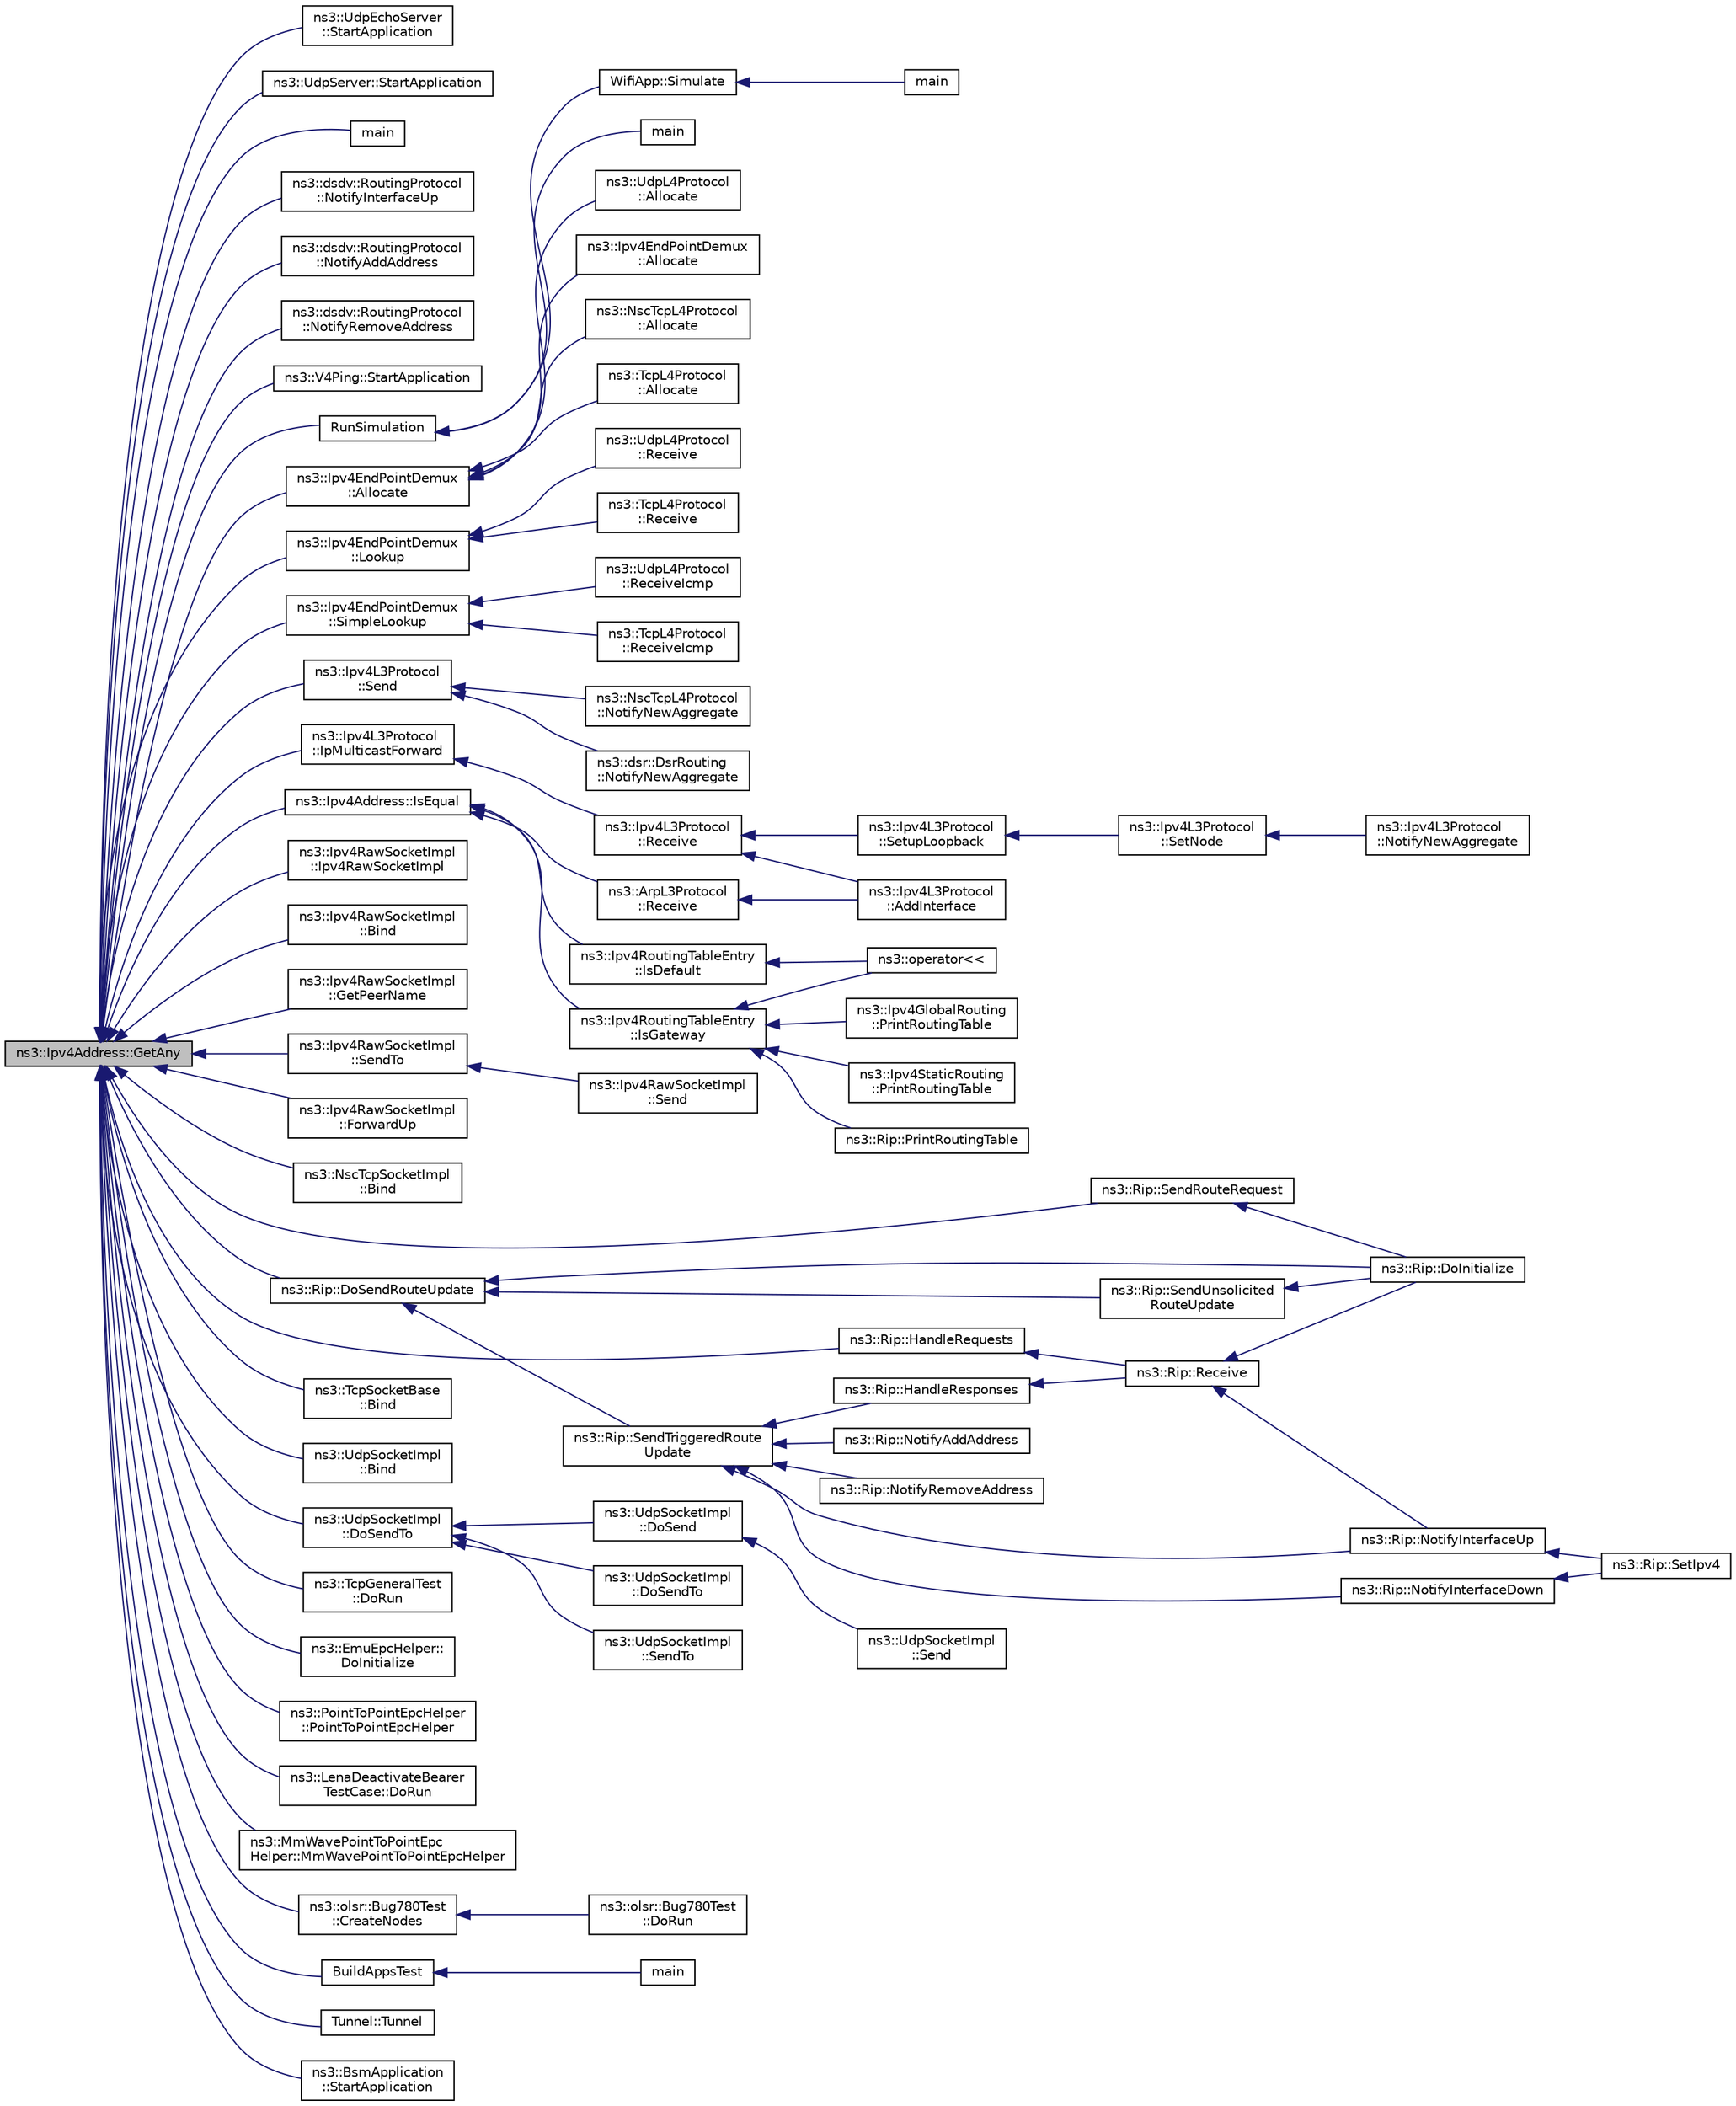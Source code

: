 digraph "ns3::Ipv4Address::GetAny"
{
  edge [fontname="Helvetica",fontsize="10",labelfontname="Helvetica",labelfontsize="10"];
  node [fontname="Helvetica",fontsize="10",shape=record];
  rankdir="LR";
  Node1 [label="ns3::Ipv4Address::GetAny",height=0.2,width=0.4,color="black", fillcolor="grey75", style="filled", fontcolor="black"];
  Node1 -> Node2 [dir="back",color="midnightblue",fontsize="10",style="solid"];
  Node2 [label="ns3::UdpEchoServer\l::StartApplication",height=0.2,width=0.4,color="black", fillcolor="white", style="filled",URL="$df/dc8/classns3_1_1UdpEchoServer.html#a4c90329af8d6524862467808c3023786",tooltip="Application specific startup code. "];
  Node1 -> Node3 [dir="back",color="midnightblue",fontsize="10",style="solid"];
  Node3 [label="ns3::UdpServer::StartApplication",height=0.2,width=0.4,color="black", fillcolor="white", style="filled",URL="$d0/d90/classns3_1_1UdpServer.html#a784bd9b3274fc411c042b3502dacb3fa",tooltip="Application specific startup code. "];
  Node1 -> Node4 [dir="back",color="midnightblue",fontsize="10",style="solid"];
  Node4 [label="main",height=0.2,width=0.4,color="black", fillcolor="white", style="filled",URL="$d0/d88/csma-bridge-one-hop_8cc.html#a0ddf1224851353fc92bfbff6f499fa97"];
  Node1 -> Node5 [dir="back",color="midnightblue",fontsize="10",style="solid"];
  Node5 [label="ns3::dsdv::RoutingProtocol\l::NotifyInterfaceUp",height=0.2,width=0.4,color="black", fillcolor="white", style="filled",URL="$de/dca/classns3_1_1dsdv_1_1RoutingProtocol.html#a9a3edd95b3a0714d5aff5293e96883d2"];
  Node1 -> Node6 [dir="back",color="midnightblue",fontsize="10",style="solid"];
  Node6 [label="ns3::dsdv::RoutingProtocol\l::NotifyAddAddress",height=0.2,width=0.4,color="black", fillcolor="white", style="filled",URL="$de/dca/classns3_1_1dsdv_1_1RoutingProtocol.html#aaf6b464336448d3cf4e6370b00943253"];
  Node1 -> Node7 [dir="back",color="midnightblue",fontsize="10",style="solid"];
  Node7 [label="ns3::dsdv::RoutingProtocol\l::NotifyRemoveAddress",height=0.2,width=0.4,color="black", fillcolor="white", style="filled",URL="$de/dca/classns3_1_1dsdv_1_1RoutingProtocol.html#a27292ecea0925d440a272b57f1b96aab"];
  Node1 -> Node8 [dir="back",color="midnightblue",fontsize="10",style="solid"];
  Node8 [label="ns3::V4Ping::StartApplication",height=0.2,width=0.4,color="black", fillcolor="white", style="filled",URL="$d3/da5/classns3_1_1V4Ping.html#ac5176e135c81f0764bcd560c7fc71390",tooltip="Application specific startup code. "];
  Node1 -> Node9 [dir="back",color="midnightblue",fontsize="10",style="solid"];
  Node9 [label="RunSimulation",height=0.2,width=0.4,color="black", fillcolor="white", style="filled",URL="$d9/d41/main-simple_8cc.html#aae4a035f2107d100249164fe508bac66"];
  Node9 -> Node10 [dir="back",color="midnightblue",fontsize="10",style="solid"];
  Node10 [label="main",height=0.2,width=0.4,color="black", fillcolor="white", style="filled",URL="$d9/d41/main-simple_8cc.html#a0ddf1224851353fc92bfbff6f499fa97"];
  Node9 -> Node11 [dir="back",color="midnightblue",fontsize="10",style="solid"];
  Node11 [label="WifiApp::Simulate",height=0.2,width=0.4,color="black", fillcolor="white", style="filled",URL="$db/dbc/classWifiApp.html#a3a95c7b7e96a5c40810d6fee12b9540c",tooltip="Enacts simulation of an ns-3 wifi application. "];
  Node11 -> Node12 [dir="back",color="midnightblue",fontsize="10",style="solid"];
  Node12 [label="main",height=0.2,width=0.4,color="black", fillcolor="white", style="filled",URL="$de/df3/vanet-routing-compare_8cc.html#a0ddf1224851353fc92bfbff6f499fa97"];
  Node1 -> Node13 [dir="back",color="midnightblue",fontsize="10",style="solid"];
  Node13 [label="ns3::Ipv4EndPointDemux\l::Allocate",height=0.2,width=0.4,color="black", fillcolor="white", style="filled",URL="$d0/d61/classns3_1_1Ipv4EndPointDemux.html#a95eef225abf664ea72523730e00e621e",tooltip="Allocate a Ipv4EndPoint. "];
  Node13 -> Node14 [dir="back",color="midnightblue",fontsize="10",style="solid"];
  Node14 [label="ns3::Ipv4EndPointDemux\l::Allocate",height=0.2,width=0.4,color="black", fillcolor="white", style="filled",URL="$d0/d61/classns3_1_1Ipv4EndPointDemux.html#a7e9501178cf466e3146f5d94fecec01f",tooltip="Allocate a Ipv4EndPoint. "];
  Node13 -> Node15 [dir="back",color="midnightblue",fontsize="10",style="solid"];
  Node15 [label="ns3::NscTcpL4Protocol\l::Allocate",height=0.2,width=0.4,color="black", fillcolor="white", style="filled",URL="$dd/dfe/classns3_1_1NscTcpL4Protocol.html#a86602a6c4ad2bf0c6fe70ca5e709cc6a",tooltip="Allocate an IPv4 Endpoint. "];
  Node13 -> Node16 [dir="back",color="midnightblue",fontsize="10",style="solid"];
  Node16 [label="ns3::TcpL4Protocol\l::Allocate",height=0.2,width=0.4,color="black", fillcolor="white", style="filled",URL="$df/dc9/classns3_1_1TcpL4Protocol.html#a9e0180270b7b8106263b1b3660e71094",tooltip="Allocate an IPv4 Endpoint. "];
  Node13 -> Node17 [dir="back",color="midnightblue",fontsize="10",style="solid"];
  Node17 [label="ns3::UdpL4Protocol\l::Allocate",height=0.2,width=0.4,color="black", fillcolor="white", style="filled",URL="$d0/d31/classns3_1_1UdpL4Protocol.html#a6d5d490b0841eaf685ddebcbe34ecb4b",tooltip="Allocate an IPv4 Endpoint. "];
  Node1 -> Node18 [dir="back",color="midnightblue",fontsize="10",style="solid"];
  Node18 [label="ns3::Ipv4EndPointDemux\l::Lookup",height=0.2,width=0.4,color="black", fillcolor="white", style="filled",URL="$d0/d61/classns3_1_1Ipv4EndPointDemux.html#acd458004b74ea330e9025ab874f2c1b1",tooltip="lookup for a match with all the parameters. "];
  Node18 -> Node19 [dir="back",color="midnightblue",fontsize="10",style="solid"];
  Node19 [label="ns3::TcpL4Protocol\l::Receive",height=0.2,width=0.4,color="black", fillcolor="white", style="filled",URL="$df/dc9/classns3_1_1TcpL4Protocol.html#a73a9498522829954684a7b4fabd6bf3e",tooltip="Called from lower-level layers to send the packet up in the stack. "];
  Node18 -> Node20 [dir="back",color="midnightblue",fontsize="10",style="solid"];
  Node20 [label="ns3::UdpL4Protocol\l::Receive",height=0.2,width=0.4,color="black", fillcolor="white", style="filled",URL="$d0/d31/classns3_1_1UdpL4Protocol.html#a61e0744cc561ec265c8a888552e27310",tooltip="Called from lower-level layers to send the packet up in the stack. "];
  Node1 -> Node21 [dir="back",color="midnightblue",fontsize="10",style="solid"];
  Node21 [label="ns3::Ipv4EndPointDemux\l::SimpleLookup",height=0.2,width=0.4,color="black", fillcolor="white", style="filled",URL="$d0/d61/classns3_1_1Ipv4EndPointDemux.html#a524bb724e8bbd40648172938758860ec",tooltip="simple lookup for a match with all the parameters. "];
  Node21 -> Node22 [dir="back",color="midnightblue",fontsize="10",style="solid"];
  Node22 [label="ns3::TcpL4Protocol\l::ReceiveIcmp",height=0.2,width=0.4,color="black", fillcolor="white", style="filled",URL="$df/dc9/classns3_1_1TcpL4Protocol.html#aa78a842105c7a60f09eda4a0980c7458",tooltip="Called from lower-level layers to send the ICMP packet up in the stack. "];
  Node21 -> Node23 [dir="back",color="midnightblue",fontsize="10",style="solid"];
  Node23 [label="ns3::UdpL4Protocol\l::ReceiveIcmp",height=0.2,width=0.4,color="black", fillcolor="white", style="filled",URL="$d0/d31/classns3_1_1UdpL4Protocol.html#a375027a155ad80373b9274330ffc7b2a",tooltip="Called from lower-level layers to send the ICMP packet up in the stack. "];
  Node1 -> Node24 [dir="back",color="midnightblue",fontsize="10",style="solid"];
  Node24 [label="ns3::Ipv4L3Protocol\l::Send",height=0.2,width=0.4,color="black", fillcolor="white", style="filled",URL="$d2/dc9/classns3_1_1Ipv4L3Protocol.html#abe8cf785815f3fbb32b0e21d629be641"];
  Node24 -> Node25 [dir="back",color="midnightblue",fontsize="10",style="solid"];
  Node25 [label="ns3::dsr::DsrRouting\l::NotifyNewAggregate",height=0.2,width=0.4,color="black", fillcolor="white", style="filled",URL="$df/d32/classns3_1_1dsr_1_1DsrRouting.html#a7742bf3036dba9f9b24906b959be728e"];
  Node24 -> Node26 [dir="back",color="midnightblue",fontsize="10",style="solid"];
  Node26 [label="ns3::NscTcpL4Protocol\l::NotifyNewAggregate",height=0.2,width=0.4,color="black", fillcolor="white", style="filled",URL="$dd/dfe/classns3_1_1NscTcpL4Protocol.html#a423e33bc38d6f04ba6c54f7ce2647565"];
  Node1 -> Node27 [dir="back",color="midnightblue",fontsize="10",style="solid"];
  Node27 [label="ns3::Ipv4L3Protocol\l::IpMulticastForward",height=0.2,width=0.4,color="black", fillcolor="white", style="filled",URL="$d2/dc9/classns3_1_1Ipv4L3Protocol.html#a85ad438d9b2c50d55d1b674b9fd1e8f7",tooltip="Forward a multicast packet. "];
  Node27 -> Node28 [dir="back",color="midnightblue",fontsize="10",style="solid"];
  Node28 [label="ns3::Ipv4L3Protocol\l::Receive",height=0.2,width=0.4,color="black", fillcolor="white", style="filled",URL="$d2/dc9/classns3_1_1Ipv4L3Protocol.html#a2f27fb0a3f698ffb34a654323b063c94"];
  Node28 -> Node29 [dir="back",color="midnightblue",fontsize="10",style="solid"];
  Node29 [label="ns3::Ipv4L3Protocol\l::SetupLoopback",height=0.2,width=0.4,color="black", fillcolor="white", style="filled",URL="$d2/dc9/classns3_1_1Ipv4L3Protocol.html#aa37b950d26063e4e7ee659e599c83bde",tooltip="Setup loopback interface. "];
  Node29 -> Node30 [dir="back",color="midnightblue",fontsize="10",style="solid"];
  Node30 [label="ns3::Ipv4L3Protocol\l::SetNode",height=0.2,width=0.4,color="black", fillcolor="white", style="filled",URL="$d2/dc9/classns3_1_1Ipv4L3Protocol.html#a82ef37914ea8bab699575fea23586bc7",tooltip="Set node associated with this stack. "];
  Node30 -> Node31 [dir="back",color="midnightblue",fontsize="10",style="solid"];
  Node31 [label="ns3::Ipv4L3Protocol\l::NotifyNewAggregate",height=0.2,width=0.4,color="black", fillcolor="white", style="filled",URL="$d2/dc9/classns3_1_1Ipv4L3Protocol.html#a41c7e4fc5a8dba55e9708df7cef9b9c7"];
  Node28 -> Node32 [dir="back",color="midnightblue",fontsize="10",style="solid"];
  Node32 [label="ns3::Ipv4L3Protocol\l::AddInterface",height=0.2,width=0.4,color="black", fillcolor="white", style="filled",URL="$d2/dc9/classns3_1_1Ipv4L3Protocol.html#ac6855eb39254f74fa30e7f23a7b100db"];
  Node1 -> Node33 [dir="back",color="midnightblue",fontsize="10",style="solid"];
  Node33 [label="ns3::Ipv4RawSocketImpl\l::Ipv4RawSocketImpl",height=0.2,width=0.4,color="black", fillcolor="white", style="filled",URL="$de/d84/classns3_1_1Ipv4RawSocketImpl.html#a05d9647c8aa25b5092c79f5efc3a056c"];
  Node1 -> Node34 [dir="back",color="midnightblue",fontsize="10",style="solid"];
  Node34 [label="ns3::Ipv4RawSocketImpl\l::Bind",height=0.2,width=0.4,color="black", fillcolor="white", style="filled",URL="$de/d84/classns3_1_1Ipv4RawSocketImpl.html#a27cdb0c4cb9eb66cce01994bee87e3f5",tooltip="Allocate a local IPv4 endpoint for this socket. "];
  Node1 -> Node35 [dir="back",color="midnightblue",fontsize="10",style="solid"];
  Node35 [label="ns3::Ipv4RawSocketImpl\l::GetPeerName",height=0.2,width=0.4,color="black", fillcolor="white", style="filled",URL="$de/d84/classns3_1_1Ipv4RawSocketImpl.html#a04075494f8324b8b3ab2009d5a1d1544",tooltip="Get the peer address of a connected socket. "];
  Node1 -> Node36 [dir="back",color="midnightblue",fontsize="10",style="solid"];
  Node36 [label="ns3::Ipv4RawSocketImpl\l::SendTo",height=0.2,width=0.4,color="black", fillcolor="white", style="filled",URL="$de/d84/classns3_1_1Ipv4RawSocketImpl.html#a06fd568d5988700a423fb2203e0aa0bf",tooltip="Send data to a specified peer. "];
  Node36 -> Node37 [dir="back",color="midnightblue",fontsize="10",style="solid"];
  Node37 [label="ns3::Ipv4RawSocketImpl\l::Send",height=0.2,width=0.4,color="black", fillcolor="white", style="filled",URL="$de/d84/classns3_1_1Ipv4RawSocketImpl.html#ae43d27d4aa516a4cacbe8f0f4f688110",tooltip="Send data (or dummy data) to the remote host. "];
  Node1 -> Node38 [dir="back",color="midnightblue",fontsize="10",style="solid"];
  Node38 [label="ns3::Ipv4RawSocketImpl\l::ForwardUp",height=0.2,width=0.4,color="black", fillcolor="white", style="filled",URL="$de/d84/classns3_1_1Ipv4RawSocketImpl.html#ab4fc4f9979027503156102d42ec62e9b",tooltip="Forward up to receive method. "];
  Node1 -> Node39 [dir="back",color="midnightblue",fontsize="10",style="solid"];
  Node39 [label="ns3::NscTcpSocketImpl\l::Bind",height=0.2,width=0.4,color="black", fillcolor="white", style="filled",URL="$d5/d8e/classns3_1_1NscTcpSocketImpl.html#ae56f1a52f6303b9a00b3d8ab76746c8d",tooltip="Allocate a local endpoint for this socket. "];
  Node1 -> Node40 [dir="back",color="midnightblue",fontsize="10",style="solid"];
  Node40 [label="ns3::Rip::HandleRequests",height=0.2,width=0.4,color="black", fillcolor="white", style="filled",URL="$d7/d2b/classns3_1_1Rip.html#a4094ed6c40c666f7567245eef2376fe9",tooltip="Handle RIP requests. "];
  Node40 -> Node41 [dir="back",color="midnightblue",fontsize="10",style="solid"];
  Node41 [label="ns3::Rip::Receive",height=0.2,width=0.4,color="black", fillcolor="white", style="filled",URL="$d7/d2b/classns3_1_1Rip.html#a49acadfb3b533118276481a0d231406e",tooltip="Receive RIP packets. "];
  Node41 -> Node42 [dir="back",color="midnightblue",fontsize="10",style="solid"];
  Node42 [label="ns3::Rip::DoInitialize",height=0.2,width=0.4,color="black", fillcolor="white", style="filled",URL="$d7/d2b/classns3_1_1Rip.html#a622ec450ec78945f81986b64ce3dcbed"];
  Node41 -> Node43 [dir="back",color="midnightblue",fontsize="10",style="solid"];
  Node43 [label="ns3::Rip::NotifyInterfaceUp",height=0.2,width=0.4,color="black", fillcolor="white", style="filled",URL="$d7/d2b/classns3_1_1Rip.html#a4c9095a4429399f342eb1bce3f20df59"];
  Node43 -> Node44 [dir="back",color="midnightblue",fontsize="10",style="solid"];
  Node44 [label="ns3::Rip::SetIpv4",height=0.2,width=0.4,color="black", fillcolor="white", style="filled",URL="$d7/d2b/classns3_1_1Rip.html#abe2906af2196cf9fac033e6ccfde0423"];
  Node1 -> Node45 [dir="back",color="midnightblue",fontsize="10",style="solid"];
  Node45 [label="ns3::Rip::DoSendRouteUpdate",height=0.2,width=0.4,color="black", fillcolor="white", style="filled",URL="$d7/d2b/classns3_1_1Rip.html#a106f73869862c38c070faec379542e05",tooltip="Send Routing Updates on all interfaces. "];
  Node45 -> Node42 [dir="back",color="midnightblue",fontsize="10",style="solid"];
  Node45 -> Node46 [dir="back",color="midnightblue",fontsize="10",style="solid"];
  Node46 [label="ns3::Rip::SendTriggeredRoute\lUpdate",height=0.2,width=0.4,color="black", fillcolor="white", style="filled",URL="$d7/d2b/classns3_1_1Rip.html#aee5d3efe6b4dbcd128018f49b981fd7c",tooltip="Send Triggered Routing Updates on all interfaces. "];
  Node46 -> Node43 [dir="back",color="midnightblue",fontsize="10",style="solid"];
  Node46 -> Node47 [dir="back",color="midnightblue",fontsize="10",style="solid"];
  Node47 [label="ns3::Rip::NotifyInterfaceDown",height=0.2,width=0.4,color="black", fillcolor="white", style="filled",URL="$d7/d2b/classns3_1_1Rip.html#a10fb1463467f08556e7a3e75c98447bc"];
  Node47 -> Node44 [dir="back",color="midnightblue",fontsize="10",style="solid"];
  Node46 -> Node48 [dir="back",color="midnightblue",fontsize="10",style="solid"];
  Node48 [label="ns3::Rip::NotifyAddAddress",height=0.2,width=0.4,color="black", fillcolor="white", style="filled",URL="$d7/d2b/classns3_1_1Rip.html#a9ef274a74f46abf3c118d935d33f02fe"];
  Node46 -> Node49 [dir="back",color="midnightblue",fontsize="10",style="solid"];
  Node49 [label="ns3::Rip::NotifyRemoveAddress",height=0.2,width=0.4,color="black", fillcolor="white", style="filled",URL="$d7/d2b/classns3_1_1Rip.html#a63c4ba062a5805aef7887d7dca5d1ff9"];
  Node46 -> Node50 [dir="back",color="midnightblue",fontsize="10",style="solid"];
  Node50 [label="ns3::Rip::HandleResponses",height=0.2,width=0.4,color="black", fillcolor="white", style="filled",URL="$d7/d2b/classns3_1_1Rip.html#afb817ee04f919351a35b466ea6d75c56",tooltip="Handle RIP responses. "];
  Node50 -> Node41 [dir="back",color="midnightblue",fontsize="10",style="solid"];
  Node45 -> Node51 [dir="back",color="midnightblue",fontsize="10",style="solid"];
  Node51 [label="ns3::Rip::SendUnsolicited\lRouteUpdate",height=0.2,width=0.4,color="black", fillcolor="white", style="filled",URL="$d7/d2b/classns3_1_1Rip.html#aea59ff20475f09e1783bc37d5a8531c0",tooltip="Send Unsolicited Routing Updates on all interfaces. "];
  Node51 -> Node42 [dir="back",color="midnightblue",fontsize="10",style="solid"];
  Node1 -> Node52 [dir="back",color="midnightblue",fontsize="10",style="solid"];
  Node52 [label="ns3::Rip::SendRouteRequest",height=0.2,width=0.4,color="black", fillcolor="white", style="filled",URL="$d7/d2b/classns3_1_1Rip.html#a84c90e335d9b833b26f1a8e8e7fc2243",tooltip="Send Routing Request on all interfaces. "];
  Node52 -> Node42 [dir="back",color="midnightblue",fontsize="10",style="solid"];
  Node1 -> Node53 [dir="back",color="midnightblue",fontsize="10",style="solid"];
  Node53 [label="ns3::TcpSocketBase\l::Bind",height=0.2,width=0.4,color="black", fillcolor="white", style="filled",URL="$d1/d45/classns3_1_1TcpSocketBase.html#a86469a9087181185895314d8da713f35",tooltip="Allocate a local endpoint for this socket. "];
  Node1 -> Node54 [dir="back",color="midnightblue",fontsize="10",style="solid"];
  Node54 [label="ns3::UdpSocketImpl\l::Bind",height=0.2,width=0.4,color="black", fillcolor="white", style="filled",URL="$d8/df7/classns3_1_1UdpSocketImpl.html#a27d5153e9d75f95b1c04a74a7527cab1",tooltip="Allocate a local endpoint for this socket. "];
  Node1 -> Node55 [dir="back",color="midnightblue",fontsize="10",style="solid"];
  Node55 [label="ns3::UdpSocketImpl\l::DoSendTo",height=0.2,width=0.4,color="black", fillcolor="white", style="filled",URL="$d8/df7/classns3_1_1UdpSocketImpl.html#a18b22c398f6e9a7806f92b6a3ca7b3e8",tooltip="Send a packet to a specific destination and port (IPv4) "];
  Node55 -> Node56 [dir="back",color="midnightblue",fontsize="10",style="solid"];
  Node56 [label="ns3::UdpSocketImpl\l::DoSend",height=0.2,width=0.4,color="black", fillcolor="white", style="filled",URL="$d8/df7/classns3_1_1UdpSocketImpl.html#aeb7a2f7998edd56c9079ac6a3518cd89",tooltip="Send a packet. "];
  Node56 -> Node57 [dir="back",color="midnightblue",fontsize="10",style="solid"];
  Node57 [label="ns3::UdpSocketImpl\l::Send",height=0.2,width=0.4,color="black", fillcolor="white", style="filled",URL="$d8/df7/classns3_1_1UdpSocketImpl.html#ac8e23c2e48d59b943ad5beda3c9b9cce",tooltip="Send data (or dummy data) to the remote host. "];
  Node55 -> Node58 [dir="back",color="midnightblue",fontsize="10",style="solid"];
  Node58 [label="ns3::UdpSocketImpl\l::DoSendTo",height=0.2,width=0.4,color="black", fillcolor="white", style="filled",URL="$d8/df7/classns3_1_1UdpSocketImpl.html#a4c3672c1127cbe31678d8d18751d3f4c",tooltip="Send a packet to a specific destination and port (IPv6) "];
  Node55 -> Node59 [dir="back",color="midnightblue",fontsize="10",style="solid"];
  Node59 [label="ns3::UdpSocketImpl\l::SendTo",height=0.2,width=0.4,color="black", fillcolor="white", style="filled",URL="$d8/df7/classns3_1_1UdpSocketImpl.html#a8157d2ad72321be1047493ebf97e55f5",tooltip="Send data to a specified peer. "];
  Node1 -> Node60 [dir="back",color="midnightblue",fontsize="10",style="solid"];
  Node60 [label="ns3::TcpGeneralTest\l::DoRun",height=0.2,width=0.4,color="black", fillcolor="white", style="filled",URL="$d2/dfd/classns3_1_1TcpGeneralTest.html#a79f00453e60b95fcf8d22757593f5ed3",tooltip="Execute the tcp test. "];
  Node1 -> Node61 [dir="back",color="midnightblue",fontsize="10",style="solid"];
  Node61 [label="ns3::EmuEpcHelper::\lDoInitialize",height=0.2,width=0.4,color="black", fillcolor="white", style="filled",URL="$d9/db8/classns3_1_1EmuEpcHelper.html#ae66ac77634aad1dfb03bbe0d8a54acc1"];
  Node1 -> Node62 [dir="back",color="midnightblue",fontsize="10",style="solid"];
  Node62 [label="ns3::PointToPointEpcHelper\l::PointToPointEpcHelper",height=0.2,width=0.4,color="black", fillcolor="white", style="filled",URL="$de/d5b/classns3_1_1PointToPointEpcHelper.html#a3d4c34f6a194c994d45e0dac5019b8cb"];
  Node1 -> Node63 [dir="back",color="midnightblue",fontsize="10",style="solid"];
  Node63 [label="ns3::LenaDeactivateBearer\lTestCase::DoRun",height=0.2,width=0.4,color="black", fillcolor="white", style="filled",URL="$d4/d2f/classns3_1_1LenaDeactivateBearerTestCase.html#a214d777e46f96b701efdfd360871f53f",tooltip="Implementation to actually run this TestCase. "];
  Node1 -> Node64 [dir="back",color="midnightblue",fontsize="10",style="solid"];
  Node64 [label="ns3::MmWavePointToPointEpc\lHelper::MmWavePointToPointEpcHelper",height=0.2,width=0.4,color="black", fillcolor="white", style="filled",URL="$db/dca/classns3_1_1MmWavePointToPointEpcHelper.html#a45b842e4b0bda8e4df3a3826c0b945b3"];
  Node1 -> Node65 [dir="back",color="midnightblue",fontsize="10",style="solid"];
  Node65 [label="ns3::Ipv4Address::IsEqual",height=0.2,width=0.4,color="black", fillcolor="white", style="filled",URL="$de/d55/classns3_1_1Ipv4Address.html#a73f1da02f9909863d10d54b748c335af",tooltip="Comparison operation between two Ipv4Addresses. "];
  Node65 -> Node66 [dir="back",color="midnightblue",fontsize="10",style="solid"];
  Node66 [label="ns3::ArpL3Protocol\l::Receive",height=0.2,width=0.4,color="black", fillcolor="white", style="filled",URL="$de/d05/classns3_1_1ArpL3Protocol.html#a277509da885e127fb384f296f3858fef",tooltip="Receive a packet. "];
  Node66 -> Node32 [dir="back",color="midnightblue",fontsize="10",style="solid"];
  Node65 -> Node67 [dir="back",color="midnightblue",fontsize="10",style="solid"];
  Node67 [label="ns3::Ipv4RoutingTableEntry\l::IsDefault",height=0.2,width=0.4,color="black", fillcolor="white", style="filled",URL="$d5/d90/classns3_1_1Ipv4RoutingTableEntry.html#a324c2d5ea95aee1bdc0df93514dd7568"];
  Node67 -> Node68 [dir="back",color="midnightblue",fontsize="10",style="solid"];
  Node68 [label="ns3::operator\<\<",height=0.2,width=0.4,color="black", fillcolor="white", style="filled",URL="$d7/d2e/namespacens3.html#aff55c50294fb95c3dd0a88d4f8cf01e8",tooltip="Stream insertion operator. "];
  Node65 -> Node69 [dir="back",color="midnightblue",fontsize="10",style="solid"];
  Node69 [label="ns3::Ipv4RoutingTableEntry\l::IsGateway",height=0.2,width=0.4,color="black", fillcolor="white", style="filled",URL="$d5/d90/classns3_1_1Ipv4RoutingTableEntry.html#aca560d4f36b23ca26aacfc9091001383"];
  Node69 -> Node70 [dir="back",color="midnightblue",fontsize="10",style="solid"];
  Node70 [label="ns3::Ipv4GlobalRouting\l::PrintRoutingTable",height=0.2,width=0.4,color="black", fillcolor="white", style="filled",URL="$db/dff/classns3_1_1Ipv4GlobalRouting.html#aa8be09f66df028d8c3832c1c0da25a7b",tooltip="Print the Routing Table entries. "];
  Node69 -> Node68 [dir="back",color="midnightblue",fontsize="10",style="solid"];
  Node69 -> Node71 [dir="back",color="midnightblue",fontsize="10",style="solid"];
  Node71 [label="ns3::Ipv4StaticRouting\l::PrintRoutingTable",height=0.2,width=0.4,color="black", fillcolor="white", style="filled",URL="$dd/d2d/classns3_1_1Ipv4StaticRouting.html#a917ee8a51016e159903df505bf7ded25",tooltip="Print the Routing Table entries. "];
  Node69 -> Node72 [dir="back",color="midnightblue",fontsize="10",style="solid"];
  Node72 [label="ns3::Rip::PrintRoutingTable",height=0.2,width=0.4,color="black", fillcolor="white", style="filled",URL="$d7/d2b/classns3_1_1Rip.html#ab1ac007cf3e796e4e7bc815c942a6ff5",tooltip="Print the Routing Table entries. "];
  Node1 -> Node73 [dir="back",color="midnightblue",fontsize="10",style="solid"];
  Node73 [label="ns3::olsr::Bug780Test\l::CreateNodes",height=0.2,width=0.4,color="black", fillcolor="white", style="filled",URL="$d9/d95/classns3_1_1olsr_1_1Bug780Test.html#a87a836a5491da4a21a0b51d2a647b422",tooltip="Create & configure test network. "];
  Node73 -> Node74 [dir="back",color="midnightblue",fontsize="10",style="solid"];
  Node74 [label="ns3::olsr::Bug780Test\l::DoRun",height=0.2,width=0.4,color="black", fillcolor="white", style="filled",URL="$d9/d95/classns3_1_1olsr_1_1Bug780Test.html#aea2f01c8e6af5f1363b67a23ccaaf030",tooltip="Go. "];
  Node1 -> Node75 [dir="back",color="midnightblue",fontsize="10",style="solid"];
  Node75 [label="BuildAppsTest",height=0.2,width=0.4,color="black", fillcolor="white", style="filled",URL="$d3/d7b/adaptive-red-tests_8cc.html#a10c553e45f82b05b5cb70aaa433308b0"];
  Node75 -> Node76 [dir="back",color="midnightblue",fontsize="10",style="solid"];
  Node76 [label="main",height=0.2,width=0.4,color="black", fillcolor="white", style="filled",URL="$d3/d7b/adaptive-red-tests_8cc.html#a0ddf1224851353fc92bfbff6f499fa97"];
  Node1 -> Node77 [dir="back",color="midnightblue",fontsize="10",style="solid"];
  Node77 [label="Tunnel::Tunnel",height=0.2,width=0.4,color="black", fillcolor="white", style="filled",URL="$da/da2/classTunnel.html#af5941266fdb3798bb27c026da801d28d"];
  Node1 -> Node78 [dir="back",color="midnightblue",fontsize="10",style="solid"];
  Node78 [label="ns3::BsmApplication\l::StartApplication",height=0.2,width=0.4,color="black", fillcolor="white", style="filled",URL="$d9/ddb/classns3_1_1BsmApplication.html#a2caf2e381d781dfde58e39f19a220523",tooltip="Called at time specified by Start. "];
}
